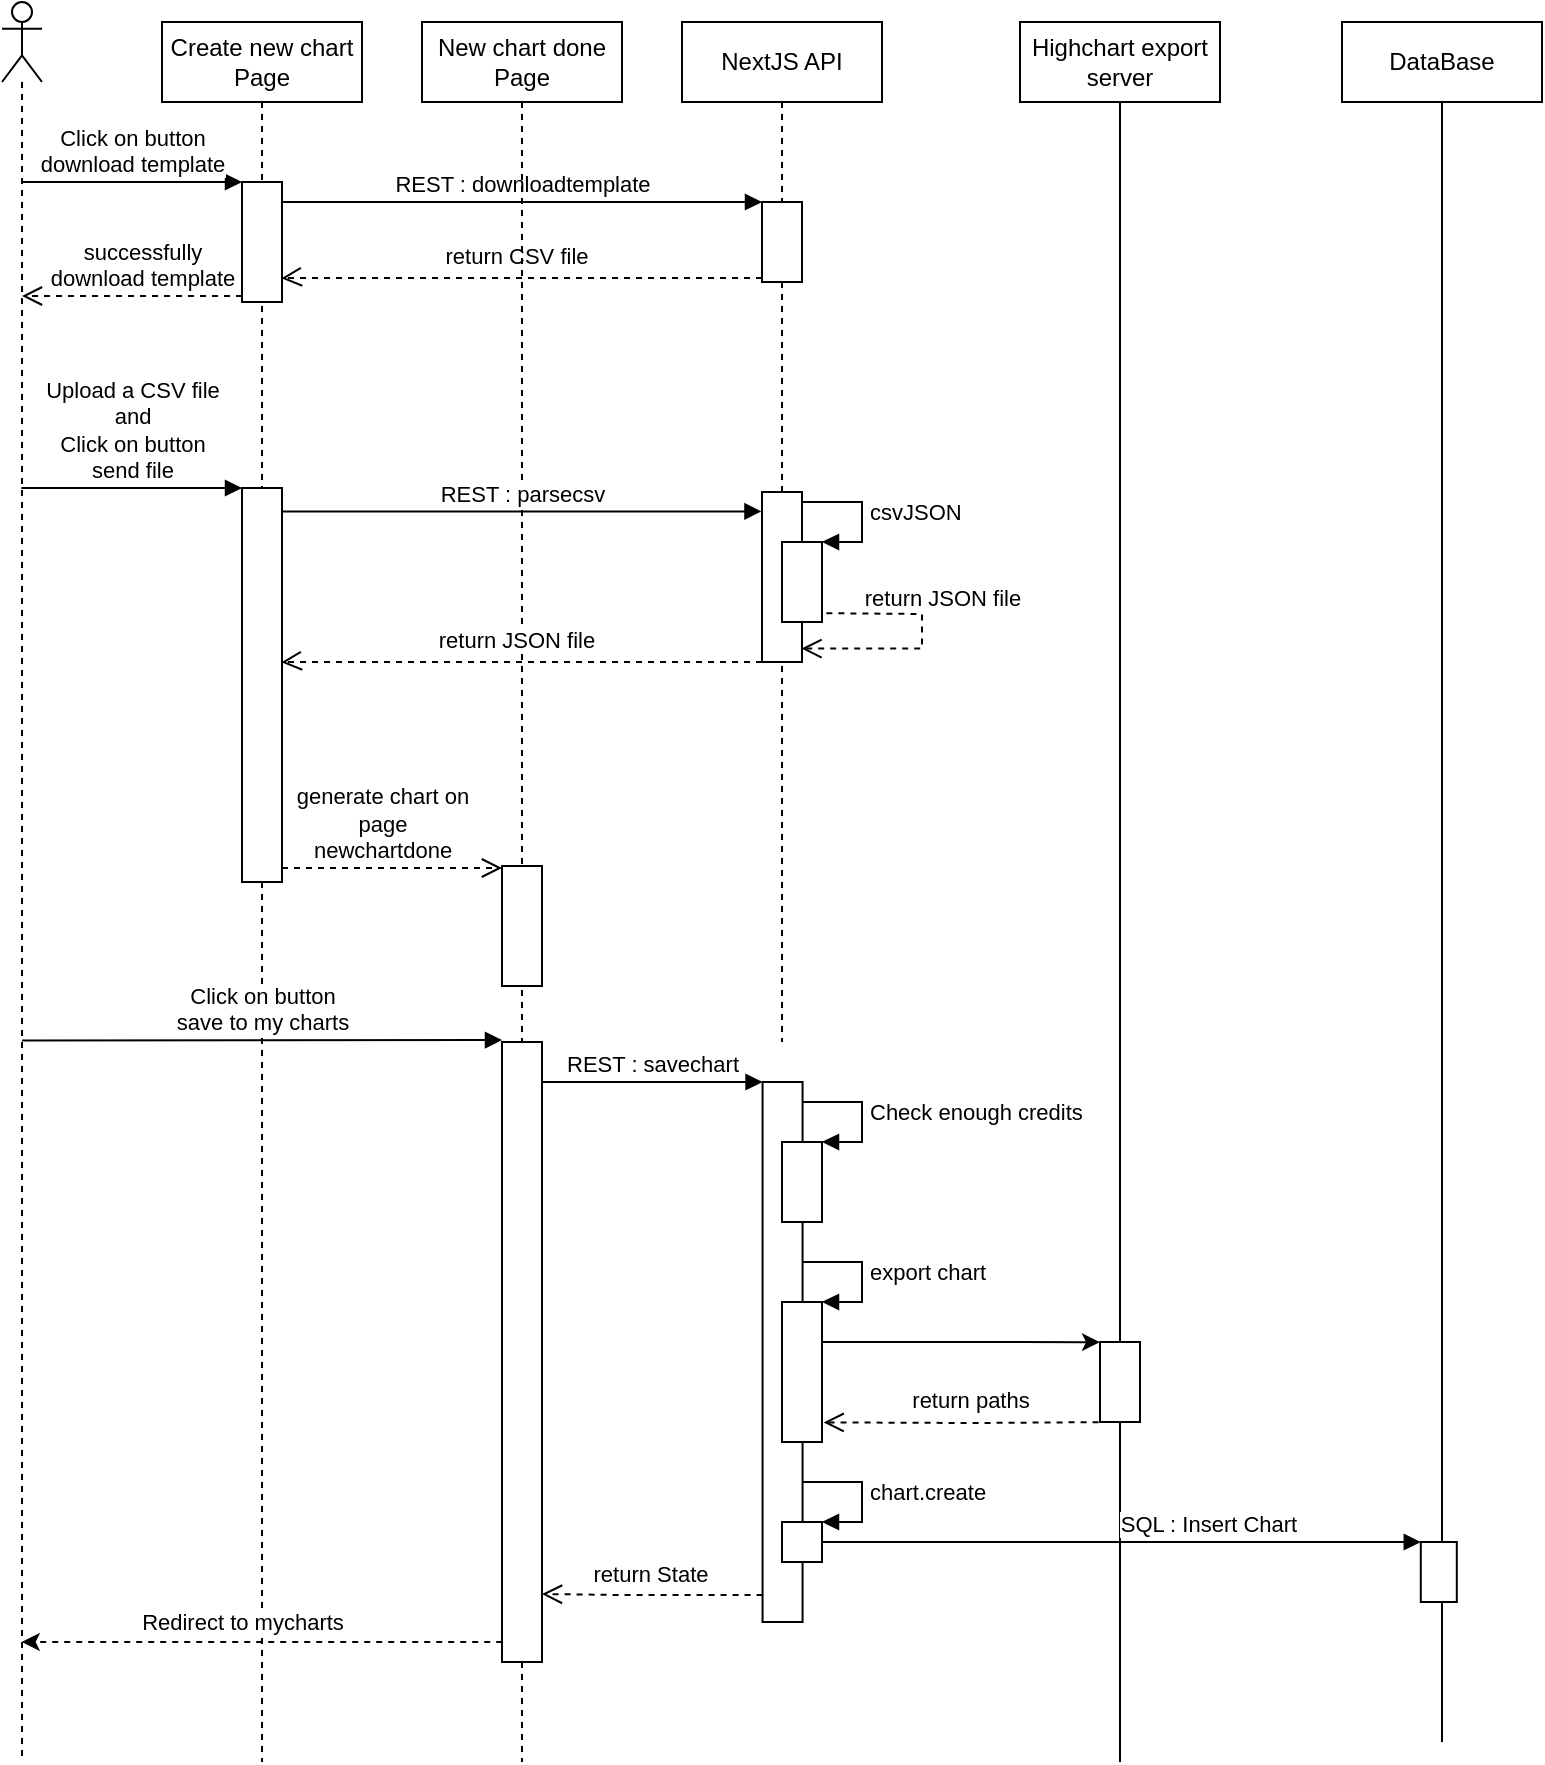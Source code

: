 <mxfile>
    <diagram id="T2SGenoJDVw-8LUJ9btR" name="Page-1">
        <mxGraphModel dx="652" dy="725" grid="1" gridSize="10" guides="1" tooltips="1" connect="1" arrows="1" fold="1" page="1" pageScale="1" pageWidth="827" pageHeight="1169" background="#ffffff" math="0" shadow="0">
            <root>
                <mxCell id="0"/>
                <mxCell id="1" parent="0"/>
                <mxCell id="36" value="NextJS API" style="shape=umlLifeline;perimeter=lifelinePerimeter;whiteSpace=wrap;html=1;container=1;collapsible=0;recursiveResize=0;outlineConnect=0;" parent="1" vertex="1">
                    <mxGeometry x="370" y="210" width="100" height="510" as="geometry"/>
                </mxCell>
                <mxCell id="37" value="" style="html=1;points=[];perimeter=orthogonalPerimeter;" parent="36" vertex="1">
                    <mxGeometry x="40" y="90" width="20" height="40" as="geometry"/>
                </mxCell>
                <mxCell id="73" value="" style="html=1;points=[];perimeter=orthogonalPerimeter;" parent="36" vertex="1">
                    <mxGeometry x="40" y="235" width="20" height="85" as="geometry"/>
                </mxCell>
                <mxCell id="74" value="" style="html=1;points=[];perimeter=orthogonalPerimeter;" parent="36" vertex="1">
                    <mxGeometry x="50" y="260" width="20" height="40" as="geometry"/>
                </mxCell>
                <mxCell id="75" value="csvJSON" style="edgeStyle=orthogonalEdgeStyle;html=1;align=left;spacingLeft=2;endArrow=block;rounded=0;entryX=1;entryY=0;" parent="36" target="74" edge="1">
                    <mxGeometry relative="1" as="geometry">
                        <mxPoint x="60" y="240" as="sourcePoint"/>
                        <Array as="points">
                            <mxPoint x="90" y="240"/>
                            <mxPoint x="90" y="260"/>
                        </Array>
                    </mxGeometry>
                </mxCell>
                <mxCell id="76" value="return JSON file" style="html=1;verticalAlign=bottom;endArrow=open;dashed=1;endSize=8;exitX=1.11;exitY=0.89;entryX=0.987;entryY=0.921;entryDx=0;entryDy=0;entryPerimeter=0;edgeStyle=orthogonalEdgeStyle;rounded=0;exitDx=0;exitDy=0;exitPerimeter=0;" parent="36" source="74" target="73" edge="1">
                    <mxGeometry x="-0.215" y="10" relative="1" as="geometry">
                        <mxPoint x="120.0" y="311.22" as="targetPoint"/>
                        <Array as="points">
                            <mxPoint x="74" y="296"/>
                            <mxPoint x="120" y="296"/>
                            <mxPoint x="120" y="313"/>
                        </Array>
                        <mxPoint as="offset"/>
                        <mxPoint x="259.32" y="311.5" as="sourcePoint"/>
                    </mxGeometry>
                </mxCell>
                <mxCell id="42" value="Highchart export&lt;br&gt;server" style="shape=umlLifeline;perimeter=lifelinePerimeter;whiteSpace=wrap;html=1;container=1;collapsible=0;recursiveResize=0;outlineConnect=0;lifelineDashed=0;" parent="1" vertex="1">
                    <mxGeometry x="539" y="210" width="100" height="870" as="geometry"/>
                </mxCell>
                <mxCell id="46" value="Create new chart Page" style="shape=umlLifeline;perimeter=lifelinePerimeter;whiteSpace=wrap;html=1;container=1;collapsible=0;recursiveResize=0;outlineConnect=0;" parent="1" vertex="1">
                    <mxGeometry x="110" y="210" width="100" height="870" as="geometry"/>
                </mxCell>
                <mxCell id="47" value="" style="html=1;points=[];perimeter=orthogonalPerimeter;" parent="46" vertex="1">
                    <mxGeometry x="40" y="80" width="20" height="60" as="geometry"/>
                </mxCell>
                <mxCell id="67" value="" style="html=1;points=[];perimeter=orthogonalPerimeter;" parent="46" vertex="1">
                    <mxGeometry x="40" y="233" width="20" height="197" as="geometry"/>
                </mxCell>
                <mxCell id="68" value="Upload a CSV file&lt;br&gt;and&lt;br&gt;Click on button&lt;br style=&quot;border-color: var(--border-color);&quot;&gt;send file" style="html=1;verticalAlign=bottom;endArrow=block;entryX=0;entryY=0;" parent="46" target="67" edge="1">
                    <mxGeometry relative="1" as="geometry">
                        <mxPoint x="-70.333" y="233" as="sourcePoint"/>
                    </mxGeometry>
                </mxCell>
                <mxCell id="69" value="generate chart on&lt;br&gt;page&lt;br&gt;newchartdone" style="html=1;verticalAlign=bottom;endArrow=open;dashed=1;endSize=8;edgeStyle=orthogonalEdgeStyle;rounded=0;" parent="46" edge="1">
                    <mxGeometry x="-0.09" relative="1" as="geometry">
                        <mxPoint x="170" y="423" as="targetPoint"/>
                        <mxPoint as="offset"/>
                        <mxPoint x="60" y="423" as="sourcePoint"/>
                        <Array as="points">
                            <mxPoint x="168" y="423"/>
                        </Array>
                    </mxGeometry>
                </mxCell>
                <mxCell id="96" style="edgeStyle=orthogonalEdgeStyle;rounded=0;html=1;dashed=1;" parent="46" edge="1">
                    <mxGeometry relative="1" as="geometry">
                        <mxPoint x="170.12" y="810" as="sourcePoint"/>
                        <mxPoint x="-70.121" y="810" as="targetPoint"/>
                        <Array as="points">
                            <mxPoint x="0.12" y="810"/>
                            <mxPoint x="0.12" y="810"/>
                        </Array>
                    </mxGeometry>
                </mxCell>
                <mxCell id="97" value="Redirect to mycharts" style="edgeLabel;html=1;align=center;verticalAlign=middle;resizable=0;points=[];" parent="96" vertex="1" connectable="0">
                    <mxGeometry x="0.625" y="2" relative="1" as="geometry">
                        <mxPoint x="65" y="-12" as="offset"/>
                    </mxGeometry>
                </mxCell>
                <mxCell id="50" value="return CSV file" style="html=1;verticalAlign=bottom;endArrow=open;dashed=1;endSize=8;exitX=0;exitY=0.95;entryX=0.986;entryY=0.803;entryDx=0;entryDy=0;entryPerimeter=0;edgeStyle=orthogonalEdgeStyle;rounded=0;" parent="1" source="37" target="47" edge="1">
                    <mxGeometry x="0.028" y="-2" relative="1" as="geometry">
                        <mxPoint x="200" y="386" as="targetPoint"/>
                        <mxPoint as="offset"/>
                        <Array as="points">
                            <mxPoint x="172" y="338"/>
                        </Array>
                    </mxGeometry>
                </mxCell>
                <mxCell id="51" value="REST : downloadtemplate" style="html=1;verticalAlign=bottom;endArrow=block;entryX=0;entryY=0;exitX=1.027;exitY=0.167;exitDx=0;exitDy=0;exitPerimeter=0;edgeStyle=orthogonalEdgeStyle;" parent="1" source="47" target="37" edge="1">
                    <mxGeometry relative="1" as="geometry">
                        <mxPoint x="200" y="310" as="sourcePoint"/>
                        <Array as="points">
                            <mxPoint x="230" y="300"/>
                            <mxPoint x="230" y="300"/>
                        </Array>
                    </mxGeometry>
                </mxCell>
                <mxCell id="52" value="" style="shape=umlLifeline;participant=umlActor;perimeter=lifelinePerimeter;whiteSpace=wrap;html=1;container=1;collapsible=0;recursiveResize=0;verticalAlign=top;spacingTop=36;outlineConnect=0;" parent="1" vertex="1">
                    <mxGeometry x="30" y="200" width="20" height="880" as="geometry"/>
                </mxCell>
                <mxCell id="53" value="Click on button&lt;br&gt;download template" style="html=1;verticalAlign=bottom;endArrow=block;entryX=0;entryY=0;" parent="1" source="52" target="47" edge="1">
                    <mxGeometry relative="1" as="geometry">
                        <mxPoint x="80" y="290" as="sourcePoint"/>
                    </mxGeometry>
                </mxCell>
                <mxCell id="54" value="successfully &lt;br&gt;download template" style="html=1;verticalAlign=bottom;endArrow=open;dashed=1;endSize=8;exitX=0;exitY=0.95;" parent="1" source="47" target="52" edge="1">
                    <mxGeometry x="-0.09" relative="1" as="geometry">
                        <mxPoint x="70" y="470" as="targetPoint"/>
                        <mxPoint as="offset"/>
                    </mxGeometry>
                </mxCell>
                <mxCell id="55" value="New chart done Page" style="shape=umlLifeline;perimeter=lifelinePerimeter;whiteSpace=wrap;html=1;container=1;collapsible=0;recursiveResize=0;outlineConnect=0;" parent="1" vertex="1">
                    <mxGeometry x="240" y="210" width="100" height="870" as="geometry"/>
                </mxCell>
                <mxCell id="70" value="" style="html=1;points=[];perimeter=orthogonalPerimeter;" parent="55" vertex="1">
                    <mxGeometry x="40" y="422" width="20" height="60" as="geometry"/>
                </mxCell>
                <mxCell id="77" value="return JSON file" style="html=1;verticalAlign=bottom;endArrow=open;dashed=1;endSize=8;exitX=0;exitY=0.95;entryX=0.986;entryY=0.803;entryDx=0;entryDy=0;entryPerimeter=0;edgeStyle=orthogonalEdgeStyle;rounded=0;" parent="55" edge="1">
                    <mxGeometry x="0.028" y="-2" relative="1" as="geometry">
                        <mxPoint x="-70.28" y="320.18" as="targetPoint"/>
                        <mxPoint as="offset"/>
                        <mxPoint x="170.0" y="320.0" as="sourcePoint"/>
                        <Array as="points">
                            <mxPoint x="-68" y="320"/>
                        </Array>
                    </mxGeometry>
                </mxCell>
                <mxCell id="79" value="" style="html=1;points=[];perimeter=orthogonalPerimeter;" parent="55" vertex="1">
                    <mxGeometry x="40" y="510" width="20" height="310" as="geometry"/>
                </mxCell>
                <mxCell id="72" value="REST : parsecsv" style="html=1;verticalAlign=bottom;endArrow=block;entryX=0;entryY=0;exitX=1.027;exitY=0.167;exitDx=0;exitDy=0;exitPerimeter=0;edgeStyle=orthogonalEdgeStyle;" parent="1" edge="1">
                    <mxGeometry relative="1" as="geometry">
                        <mxPoint x="170.27" y="454.73" as="sourcePoint"/>
                        <mxPoint x="409.73" y="454.71" as="targetPoint"/>
                        <Array as="points">
                            <mxPoint x="229.73" y="454.71"/>
                            <mxPoint x="229.73" y="454.71"/>
                        </Array>
                    </mxGeometry>
                </mxCell>
                <mxCell id="78" value="Click on button&lt;br style=&quot;border-color: var(--border-color);&quot;&gt;save to my charts" style="html=1;verticalAlign=bottom;endArrow=block;" parent="1" edge="1">
                    <mxGeometry relative="1" as="geometry">
                        <mxPoint x="39.997" y="719.31" as="sourcePoint"/>
                        <mxPoint x="280" y="719" as="targetPoint"/>
                        <mxPoint as="offset"/>
                    </mxGeometry>
                </mxCell>
                <mxCell id="80" value="DataBase" style="shape=umlLifeline;perimeter=lifelinePerimeter;whiteSpace=wrap;html=1;container=1;collapsible=0;recursiveResize=0;outlineConnect=0;lifelineDashed=0;" parent="1" vertex="1">
                    <mxGeometry x="700" y="210" width="100" height="860" as="geometry"/>
                </mxCell>
                <mxCell id="93" value="" style="html=1;points=[];perimeter=orthogonalPerimeter;" parent="80" vertex="1">
                    <mxGeometry x="39.4" y="760" width="18" height="30" as="geometry"/>
                </mxCell>
                <mxCell id="81" value="" style="html=1;points=[];perimeter=orthogonalPerimeter;" parent="1" vertex="1">
                    <mxGeometry x="410.28" y="740" width="20" height="270" as="geometry"/>
                </mxCell>
                <mxCell id="82" value="return State" style="html=1;verticalAlign=bottom;endArrow=open;dashed=1;endSize=8;exitX=0;exitY=0.95;edgeStyle=orthogonalEdgeStyle;rounded=0;" parent="1" source="81" edge="1">
                    <mxGeometry x="0.028" y="-2" relative="1" as="geometry">
                        <mxPoint x="300" y="996" as="targetPoint"/>
                        <mxPoint as="offset"/>
                        <Array as="points">
                            <mxPoint x="340" y="996"/>
                            <mxPoint x="340" y="996"/>
                        </Array>
                    </mxGeometry>
                </mxCell>
                <mxCell id="83" value="REST : savechart" style="html=1;verticalAlign=bottom;endArrow=block;entryX=0;entryY=0;edgeStyle=orthogonalEdgeStyle;" parent="1" target="81" edge="1">
                    <mxGeometry relative="1" as="geometry">
                        <mxPoint x="300" y="740" as="sourcePoint"/>
                        <Array as="points">
                            <mxPoint x="350" y="740"/>
                            <mxPoint x="350" y="740"/>
                        </Array>
                    </mxGeometry>
                </mxCell>
                <mxCell id="84" value="" style="html=1;points=[];perimeter=orthogonalPerimeter;" parent="1" vertex="1">
                    <mxGeometry x="420" y="770" width="20" height="40" as="geometry"/>
                </mxCell>
                <mxCell id="85" value="Check enough credits" style="edgeStyle=orthogonalEdgeStyle;html=1;align=left;spacingLeft=2;endArrow=block;rounded=0;entryX=1;entryY=0;" parent="1" target="84" edge="1">
                    <mxGeometry relative="1" as="geometry">
                        <mxPoint x="430" y="750" as="sourcePoint"/>
                        <Array as="points">
                            <mxPoint x="460" y="750"/>
                            <mxPoint x="460" y="770"/>
                        </Array>
                    </mxGeometry>
                </mxCell>
                <mxCell id="88" style="edgeStyle=orthogonalEdgeStyle;rounded=0;html=1;entryX=0;entryY=0.002;entryDx=0;entryDy=0;entryPerimeter=0;" parent="1" source="86" target="89" edge="1">
                    <mxGeometry relative="1" as="geometry">
                        <mxPoint x="570" y="870" as="targetPoint"/>
                        <Array as="points">
                            <mxPoint x="540" y="870"/>
                            <mxPoint x="540" y="870"/>
                        </Array>
                    </mxGeometry>
                </mxCell>
                <mxCell id="86" value="" style="html=1;points=[];perimeter=orthogonalPerimeter;" parent="1" vertex="1">
                    <mxGeometry x="420" y="850" width="20" height="70" as="geometry"/>
                </mxCell>
                <mxCell id="87" value="export chart" style="edgeStyle=orthogonalEdgeStyle;html=1;align=left;spacingLeft=2;endArrow=block;rounded=0;entryX=1;entryY=0;" parent="1" target="86" edge="1">
                    <mxGeometry relative="1" as="geometry">
                        <mxPoint x="430" y="830" as="sourcePoint"/>
                        <Array as="points">
                            <mxPoint x="460" y="830"/>
                            <mxPoint x="460" y="850"/>
                        </Array>
                    </mxGeometry>
                </mxCell>
                <mxCell id="89" value="" style="html=1;points=[];perimeter=orthogonalPerimeter;" parent="1" vertex="1">
                    <mxGeometry x="579" y="870" width="20" height="40" as="geometry"/>
                </mxCell>
                <mxCell id="90" value="return paths" style="html=1;verticalAlign=bottom;endArrow=open;dashed=1;endSize=8;exitX=0;exitY=0.95;edgeStyle=orthogonalEdgeStyle;rounded=0;entryX=1.041;entryY=0.86;entryDx=0;entryDy=0;entryPerimeter=0;" parent="1" target="86" edge="1">
                    <mxGeometry x="0.028" y="-2" relative="1" as="geometry">
                        <mxPoint x="450" y="910" as="targetPoint"/>
                        <mxPoint as="offset"/>
                        <mxPoint x="590.28" y="910.0" as="sourcePoint"/>
                        <Array as="points"/>
                    </mxGeometry>
                </mxCell>
                <mxCell id="91" value="" style="html=1;points=[];perimeter=orthogonalPerimeter;" parent="1" vertex="1">
                    <mxGeometry x="420" y="960" width="20" height="20" as="geometry"/>
                </mxCell>
                <mxCell id="92" value="chart.create" style="edgeStyle=orthogonalEdgeStyle;html=1;align=left;spacingLeft=2;endArrow=block;rounded=0;entryX=1;entryY=0;" parent="1" target="91" edge="1">
                    <mxGeometry relative="1" as="geometry">
                        <mxPoint x="430" y="940" as="sourcePoint"/>
                        <Array as="points">
                            <mxPoint x="460" y="940"/>
                            <mxPoint x="460" y="960"/>
                        </Array>
                    </mxGeometry>
                </mxCell>
                <mxCell id="95" value="SQL : Insert Chart" style="html=1;verticalAlign=bottom;endArrow=block;entryX=0;entryY=0;edgeStyle=orthogonalEdgeStyle;" parent="1" target="93" edge="1">
                    <mxGeometry x="0.288" relative="1" as="geometry">
                        <mxPoint x="440" y="970" as="sourcePoint"/>
                        <Array as="points">
                            <mxPoint x="441" y="970"/>
                        </Array>
                        <mxPoint as="offset"/>
                    </mxGeometry>
                </mxCell>
            </root>
        </mxGraphModel>
    </diagram>
</mxfile>